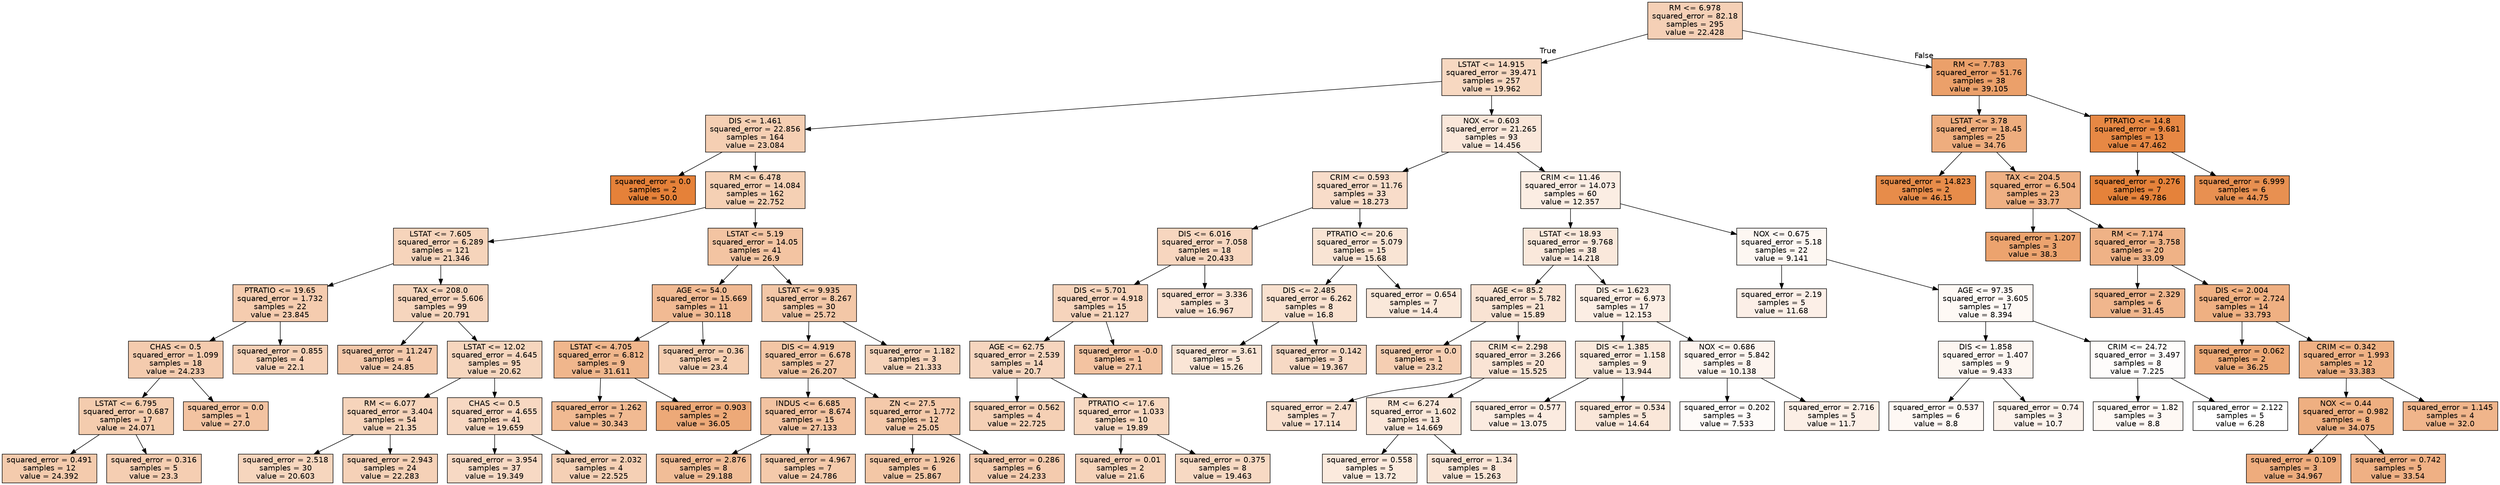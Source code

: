 digraph Tree {
node [shape=box, style="filled", color="black", fontname="helvetica"] ;
edge [fontname="helvetica"] ;
0 [label="RM <= 6.978\nsquared_error = 82.18\nsamples = 295\nvalue = 22.428", fillcolor="#f5d0b6"] ;
1 [label="LSTAT <= 14.915\nsquared_error = 39.471\nsamples = 257\nvalue = 19.962", fillcolor="#f7d8c1"] ;
0 -> 1 [labeldistance=2.5, labelangle=45, headlabel="True"] ;
2 [label="DIS <= 1.461\nsquared_error = 22.856\nsamples = 164\nvalue = 23.084", fillcolor="#f5cfb3"] ;
1 -> 2 ;
3 [label="squared_error = 0.0\nsamples = 2\nvalue = 50.0", fillcolor="#e58139"] ;
2 -> 3 ;
4 [label="RM <= 6.478\nsquared_error = 14.084\nsamples = 162\nvalue = 22.752", fillcolor="#f5d0b4"] ;
2 -> 4 ;
5 [label="LSTAT <= 7.605\nsquared_error = 6.289\nsamples = 121\nvalue = 21.346", fillcolor="#f6d4bb"] ;
4 -> 5 ;
6 [label="PTRATIO <= 19.65\nsquared_error = 1.732\nsamples = 22\nvalue = 23.845", fillcolor="#f5ccaf"] ;
5 -> 6 ;
7 [label="CHAS <= 0.5\nsquared_error = 1.099\nsamples = 18\nvalue = 24.233", fillcolor="#f4cbae"] ;
6 -> 7 ;
8 [label="LSTAT <= 6.795\nsquared_error = 0.687\nsamples = 17\nvalue = 24.071", fillcolor="#f4ccae"] ;
7 -> 8 ;
9 [label="squared_error = 0.491\nsamples = 12\nvalue = 24.392", fillcolor="#f4cbad"] ;
8 -> 9 ;
10 [label="squared_error = 0.316\nsamples = 5\nvalue = 23.3", fillcolor="#f5ceb2"] ;
8 -> 10 ;
11 [label="squared_error = 0.0\nsamples = 1\nvalue = 27.0", fillcolor="#f3c3a1"] ;
7 -> 11 ;
12 [label="squared_error = 0.855\nsamples = 4\nvalue = 22.1", fillcolor="#f6d1b7"] ;
6 -> 12 ;
13 [label="TAX <= 208.0\nsquared_error = 5.606\nsamples = 99\nvalue = 20.791", fillcolor="#f6d5bd"] ;
5 -> 13 ;
14 [label="squared_error = 11.247\nsamples = 4\nvalue = 24.85", fillcolor="#f4c9ab"] ;
13 -> 14 ;
15 [label="LSTAT <= 12.02\nsquared_error = 4.645\nsamples = 95\nvalue = 20.62", fillcolor="#f6d6be"] ;
13 -> 15 ;
16 [label="RM <= 6.077\nsquared_error = 3.404\nsamples = 54\nvalue = 21.35", fillcolor="#f6d4bb"] ;
15 -> 16 ;
17 [label="squared_error = 2.518\nsamples = 30\nvalue = 20.603", fillcolor="#f6d6be"] ;
16 -> 17 ;
18 [label="squared_error = 2.943\nsamples = 24\nvalue = 22.283", fillcolor="#f5d1b7"] ;
16 -> 18 ;
19 [label="CHAS <= 0.5\nsquared_error = 4.655\nsamples = 41\nvalue = 19.659", fillcolor="#f7d8c2"] ;
15 -> 19 ;
20 [label="squared_error = 3.954\nsamples = 37\nvalue = 19.349", fillcolor="#f7d9c4"] ;
19 -> 20 ;
21 [label="squared_error = 2.032\nsamples = 4\nvalue = 22.525", fillcolor="#f5d0b5"] ;
19 -> 21 ;
22 [label="LSTAT <= 5.19\nsquared_error = 14.05\nsamples = 41\nvalue = 26.9", fillcolor="#f3c4a2"] ;
4 -> 22 ;
23 [label="AGE <= 54.0\nsquared_error = 15.669\nsamples = 11\nvalue = 30.118", fillcolor="#f1ba93"] ;
22 -> 23 ;
24 [label="LSTAT <= 4.705\nsquared_error = 6.812\nsamples = 9\nvalue = 31.611", fillcolor="#f0b68c"] ;
23 -> 24 ;
25 [label="squared_error = 1.262\nsamples = 7\nvalue = 30.343", fillcolor="#f1ba92"] ;
24 -> 25 ;
26 [label="squared_error = 0.903\nsamples = 2\nvalue = 36.05", fillcolor="#eda978"] ;
24 -> 26 ;
27 [label="squared_error = 0.36\nsamples = 2\nvalue = 23.4", fillcolor="#f5ceb1"] ;
23 -> 27 ;
28 [label="LSTAT <= 9.935\nsquared_error = 8.267\nsamples = 30\nvalue = 25.72", fillcolor="#f3c7a7"] ;
22 -> 28 ;
29 [label="DIS <= 4.919\nsquared_error = 6.678\nsamples = 27\nvalue = 26.207", fillcolor="#f3c6a5"] ;
28 -> 29 ;
30 [label="INDUS <= 6.685\nsquared_error = 8.674\nsamples = 15\nvalue = 27.133", fillcolor="#f3c3a1"] ;
29 -> 30 ;
31 [label="squared_error = 2.876\nsamples = 8\nvalue = 29.188", fillcolor="#f1bd97"] ;
30 -> 31 ;
32 [label="squared_error = 4.967\nsamples = 7\nvalue = 24.786", fillcolor="#f4caab"] ;
30 -> 32 ;
33 [label="ZN <= 27.5\nsquared_error = 1.772\nsamples = 12\nvalue = 25.05", fillcolor="#f4c9aa"] ;
29 -> 33 ;
34 [label="squared_error = 1.926\nsamples = 6\nvalue = 25.867", fillcolor="#f3c7a6"] ;
33 -> 34 ;
35 [label="squared_error = 0.286\nsamples = 6\nvalue = 24.233", fillcolor="#f4cbae"] ;
33 -> 35 ;
36 [label="squared_error = 1.182\nsamples = 3\nvalue = 21.333", fillcolor="#f6d4bb"] ;
28 -> 36 ;
37 [label="NOX <= 0.603\nsquared_error = 21.265\nsamples = 93\nvalue = 14.456", fillcolor="#fae7da"] ;
1 -> 37 ;
38 [label="CRIM <= 0.593\nsquared_error = 11.76\nsamples = 33\nvalue = 18.273", fillcolor="#f8dcc9"] ;
37 -> 38 ;
39 [label="DIS <= 6.016\nsquared_error = 7.058\nsamples = 18\nvalue = 20.433", fillcolor="#f7d6bf"] ;
38 -> 39 ;
40 [label="DIS <= 5.701\nsquared_error = 4.918\nsamples = 15\nvalue = 21.127", fillcolor="#f6d4bc"] ;
39 -> 40 ;
41 [label="AGE <= 62.75\nsquared_error = 2.539\nsamples = 14\nvalue = 20.7", fillcolor="#f6d5be"] ;
40 -> 41 ;
42 [label="squared_error = 0.562\nsamples = 4\nvalue = 22.725", fillcolor="#f5d0b5"] ;
41 -> 42 ;
43 [label="PTRATIO <= 17.6\nsquared_error = 1.033\nsamples = 10\nvalue = 19.89", fillcolor="#f7d8c1"] ;
41 -> 43 ;
44 [label="squared_error = 0.01\nsamples = 2\nvalue = 21.6", fillcolor="#f6d3ba"] ;
43 -> 44 ;
45 [label="squared_error = 0.375\nsamples = 8\nvalue = 19.463", fillcolor="#f7d9c3"] ;
43 -> 45 ;
46 [label="squared_error = -0.0\nsamples = 1\nvalue = 27.1", fillcolor="#f3c3a1"] ;
40 -> 46 ;
47 [label="squared_error = 3.336\nsamples = 3\nvalue = 16.967", fillcolor="#f9e0cf"] ;
39 -> 47 ;
48 [label="PTRATIO <= 20.6\nsquared_error = 5.079\nsamples = 15\nvalue = 15.68", fillcolor="#f9e4d4"] ;
38 -> 48 ;
49 [label="DIS <= 2.485\nsquared_error = 6.262\nsamples = 8\nvalue = 16.8", fillcolor="#f9e1cf"] ;
48 -> 49 ;
50 [label="squared_error = 3.61\nsamples = 5\nvalue = 15.26", fillcolor="#fae5d6"] ;
49 -> 50 ;
51 [label="squared_error = 0.142\nsamples = 3\nvalue = 19.367", fillcolor="#f7d9c4"] ;
49 -> 51 ;
52 [label="squared_error = 0.654\nsamples = 7\nvalue = 14.4", fillcolor="#fae8da"] ;
48 -> 52 ;
53 [label="CRIM <= 11.46\nsquared_error = 14.073\nsamples = 60\nvalue = 12.357", fillcolor="#fbede3"] ;
37 -> 53 ;
54 [label="LSTAT <= 18.93\nsquared_error = 9.768\nsamples = 38\nvalue = 14.218", fillcolor="#fae8db"] ;
53 -> 54 ;
55 [label="AGE <= 85.2\nsquared_error = 5.782\nsamples = 21\nvalue = 15.89", fillcolor="#f9e3d3"] ;
54 -> 55 ;
56 [label="squared_error = 0.0\nsamples = 1\nvalue = 23.2", fillcolor="#f5ceb2"] ;
55 -> 56 ;
57 [label="CRIM <= 2.298\nsquared_error = 3.266\nsamples = 20\nvalue = 15.525", fillcolor="#fae4d5"] ;
55 -> 57 ;
58 [label="squared_error = 2.47\nsamples = 7\nvalue = 17.114", fillcolor="#f9e0ce"] ;
57 -> 58 ;
59 [label="RM <= 6.274\nsquared_error = 1.602\nsamples = 13\nvalue = 14.669", fillcolor="#fae7d9"] ;
57 -> 59 ;
60 [label="squared_error = 0.558\nsamples = 5\nvalue = 13.72", fillcolor="#fbeadd"] ;
59 -> 60 ;
61 [label="squared_error = 1.34\nsamples = 8\nvalue = 15.263", fillcolor="#fae5d6"] ;
59 -> 61 ;
62 [label="DIS <= 1.623\nsquared_error = 6.973\nsamples = 17\nvalue = 12.153", fillcolor="#fceee4"] ;
54 -> 62 ;
63 [label="DIS <= 1.385\nsquared_error = 1.158\nsamples = 9\nvalue = 13.944", fillcolor="#fae9dc"] ;
62 -> 63 ;
64 [label="squared_error = 0.577\nsamples = 4\nvalue = 13.075", fillcolor="#fbebe0"] ;
63 -> 64 ;
65 [label="squared_error = 0.534\nsamples = 5\nvalue = 14.64", fillcolor="#fae7d9"] ;
63 -> 65 ;
66 [label="NOX <= 0.686\nsquared_error = 5.842\nsamples = 8\nvalue = 10.138", fillcolor="#fdf4ee"] ;
62 -> 66 ;
67 [label="squared_error = 0.202\nsamples = 3\nvalue = 7.533", fillcolor="#fefbf9"] ;
66 -> 67 ;
68 [label="squared_error = 2.716\nsamples = 5\nvalue = 11.7", fillcolor="#fcefe6"] ;
66 -> 68 ;
69 [label="NOX <= 0.675\nsquared_error = 5.18\nsamples = 22\nvalue = 9.141", fillcolor="#fdf7f2"] ;
53 -> 69 ;
70 [label="squared_error = 2.19\nsamples = 5\nvalue = 11.68", fillcolor="#fcefe7"] ;
69 -> 70 ;
71 [label="AGE <= 97.35\nsquared_error = 3.605\nsamples = 17\nvalue = 8.394", fillcolor="#fef9f5"] ;
69 -> 71 ;
72 [label="DIS <= 1.858\nsquared_error = 1.407\nsamples = 9\nvalue = 9.433", fillcolor="#fdf6f1"] ;
71 -> 72 ;
73 [label="squared_error = 0.537\nsamples = 6\nvalue = 8.8", fillcolor="#fef8f4"] ;
72 -> 73 ;
74 [label="squared_error = 0.74\nsamples = 3\nvalue = 10.7", fillcolor="#fcf2eb"] ;
72 -> 74 ;
75 [label="CRIM <= 24.72\nsquared_error = 3.497\nsamples = 8\nvalue = 7.225", fillcolor="#fefcfb"] ;
71 -> 75 ;
76 [label="squared_error = 1.82\nsamples = 3\nvalue = 8.8", fillcolor="#fef8f4"] ;
75 -> 76 ;
77 [label="squared_error = 2.122\nsamples = 5\nvalue = 6.28", fillcolor="#ffffff"] ;
75 -> 77 ;
78 [label="RM <= 7.783\nsquared_error = 51.76\nsamples = 38\nvalue = 39.105", fillcolor="#eba06a"] ;
0 -> 78 [labeldistance=2.5, labelangle=-45, headlabel="False"] ;
79 [label="LSTAT <= 3.78\nsquared_error = 18.45\nsamples = 25\nvalue = 34.76", fillcolor="#eead7e"] ;
78 -> 79 ;
80 [label="squared_error = 14.823\nsamples = 2\nvalue = 46.15", fillcolor="#e78c4a"] ;
79 -> 80 ;
81 [label="TAX <= 204.5\nsquared_error = 6.504\nsamples = 23\nvalue = 33.77", fillcolor="#efb083"] ;
79 -> 81 ;
82 [label="squared_error = 1.207\nsamples = 3\nvalue = 38.3", fillcolor="#eca36e"] ;
81 -> 82 ;
83 [label="RM <= 7.174\nsquared_error = 3.758\nsamples = 20\nvalue = 33.09", fillcolor="#efb286"] ;
81 -> 83 ;
84 [label="squared_error = 2.329\nsamples = 6\nvalue = 31.45", fillcolor="#f0b68d"] ;
83 -> 84 ;
85 [label="DIS <= 2.004\nsquared_error = 2.724\nsamples = 14\nvalue = 33.793", fillcolor="#efb082"] ;
83 -> 85 ;
86 [label="squared_error = 0.062\nsamples = 2\nvalue = 36.25", fillcolor="#eda977"] ;
85 -> 86 ;
87 [label="CRIM <= 0.342\nsquared_error = 1.993\nsamples = 12\nvalue = 33.383", fillcolor="#efb184"] ;
85 -> 87 ;
88 [label="NOX <= 0.44\nsquared_error = 0.982\nsamples = 8\nvalue = 34.075", fillcolor="#eeaf81"] ;
87 -> 88 ;
89 [label="squared_error = 0.109\nsamples = 3\nvalue = 34.967", fillcolor="#eeac7d"] ;
88 -> 89 ;
90 [label="squared_error = 0.742\nsamples = 5\nvalue = 33.54", fillcolor="#efb084"] ;
88 -> 90 ;
91 [label="squared_error = 1.145\nsamples = 4\nvalue = 32.0", fillcolor="#f0b58b"] ;
87 -> 91 ;
92 [label="PTRATIO <= 14.8\nsquared_error = 9.681\nsamples = 13\nvalue = 47.462", fillcolor="#e78844"] ;
78 -> 92 ;
93 [label="squared_error = 0.276\nsamples = 7\nvalue = 49.786", fillcolor="#e5823a"] ;
92 -> 93 ;
94 [label="squared_error = 6.999\nsamples = 6\nvalue = 44.75", fillcolor="#e89051"] ;
92 -> 94 ;
}